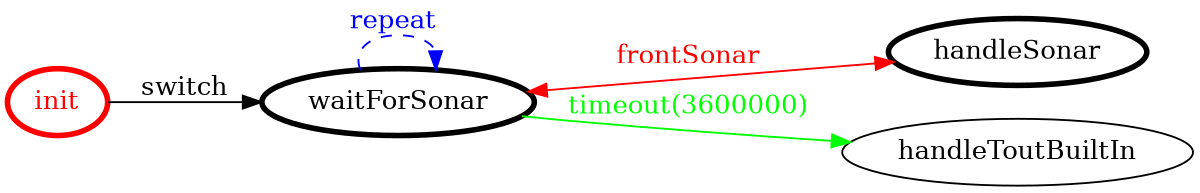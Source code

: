 /*
*
* A GraphViz DOT FSM description 
* Please use a GraphViz visualizer (like http://www.webgraphviz.com)
*  
*/

digraph finite_state_machine {
	rankdir=LR
	size="8,5"
	
	init [ color = red ][ fontcolor = red ][ penwidth = 3 ]
	handleSonar [ color = black ][ fontcolor = black ][ penwidth = 3 ]
	waitForSonar [ color = black ][ fontcolor = black ][ penwidth = 3 ]
	
	waitForSonar -> handleToutBuiltIn [ label = "timeout(3600000)" ][ color = green ][ fontcolor = green ]
	init -> waitForSonar [ label = "switch" ][ color = black ][ fontcolor = black ]
	waitForSonar -> handleSonar [ label = "frontSonar" ][ color = red ][ fontcolor = red ][ dir = both ]
	waitForSonar -> waitForSonar [ label = "repeat "][ style = dashed ][ color = blue ][ fontcolor = blue ]
}
